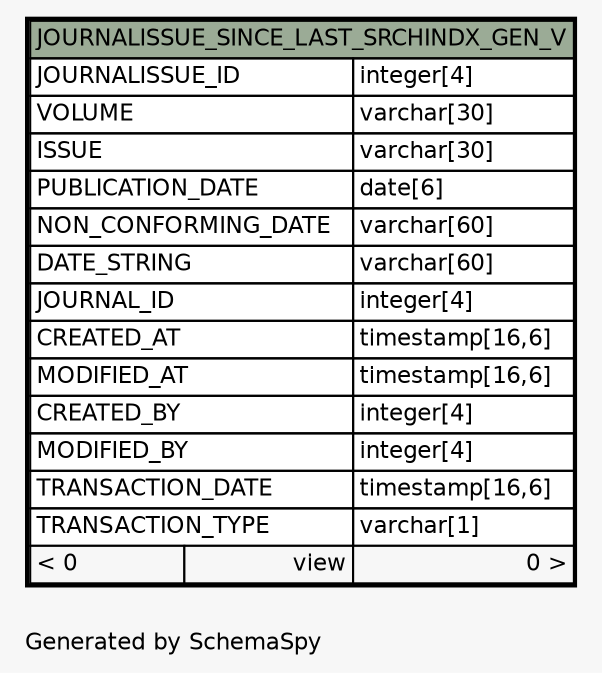 // dot 2.38.0 on Windows 10 10.0
// SchemaSpy rev Unknown
digraph "oneDegreeRelationshipsDiagram" {
  graph [
    rankdir="RL"
    bgcolor="#f7f7f7"
    label="\nGenerated by SchemaSpy"
    labeljust="l"
    nodesep="0.18"
    ranksep="0.46"
    fontname="Helvetica"
    fontsize="11"
  ];
  node [
    fontname="Helvetica"
    fontsize="11"
    shape="plaintext"
  ];
  edge [
    arrowsize="0.8"
  ];
  "JOURNALISSUE_SINCE_LAST_SRCHINDX_GEN_V" [
    label=<
    <TABLE BORDER="2" CELLBORDER="1" CELLSPACING="0" BGCOLOR="#ffffff">
      <TR><TD COLSPAN="3" BGCOLOR="#9bab96" ALIGN="CENTER">JOURNALISSUE_SINCE_LAST_SRCHINDX_GEN_V</TD></TR>
      <TR><TD PORT="JOURNALISSUE_ID" COLSPAN="2" ALIGN="LEFT">JOURNALISSUE_ID</TD><TD PORT="JOURNALISSUE_ID.type" ALIGN="LEFT">integer[4]</TD></TR>
      <TR><TD PORT="VOLUME" COLSPAN="2" ALIGN="LEFT">VOLUME</TD><TD PORT="VOLUME.type" ALIGN="LEFT">varchar[30]</TD></TR>
      <TR><TD PORT="ISSUE" COLSPAN="2" ALIGN="LEFT">ISSUE</TD><TD PORT="ISSUE.type" ALIGN="LEFT">varchar[30]</TD></TR>
      <TR><TD PORT="PUBLICATION_DATE" COLSPAN="2" ALIGN="LEFT">PUBLICATION_DATE</TD><TD PORT="PUBLICATION_DATE.type" ALIGN="LEFT">date[6]</TD></TR>
      <TR><TD PORT="NON_CONFORMING_DATE" COLSPAN="2" ALIGN="LEFT">NON_CONFORMING_DATE</TD><TD PORT="NON_CONFORMING_DATE.type" ALIGN="LEFT">varchar[60]</TD></TR>
      <TR><TD PORT="DATE_STRING" COLSPAN="2" ALIGN="LEFT">DATE_STRING</TD><TD PORT="DATE_STRING.type" ALIGN="LEFT">varchar[60]</TD></TR>
      <TR><TD PORT="JOURNAL_ID" COLSPAN="2" ALIGN="LEFT">JOURNAL_ID</TD><TD PORT="JOURNAL_ID.type" ALIGN="LEFT">integer[4]</TD></TR>
      <TR><TD PORT="CREATED_AT" COLSPAN="2" ALIGN="LEFT">CREATED_AT</TD><TD PORT="CREATED_AT.type" ALIGN="LEFT">timestamp[16,6]</TD></TR>
      <TR><TD PORT="MODIFIED_AT" COLSPAN="2" ALIGN="LEFT">MODIFIED_AT</TD><TD PORT="MODIFIED_AT.type" ALIGN="LEFT">timestamp[16,6]</TD></TR>
      <TR><TD PORT="CREATED_BY" COLSPAN="2" ALIGN="LEFT">CREATED_BY</TD><TD PORT="CREATED_BY.type" ALIGN="LEFT">integer[4]</TD></TR>
      <TR><TD PORT="MODIFIED_BY" COLSPAN="2" ALIGN="LEFT">MODIFIED_BY</TD><TD PORT="MODIFIED_BY.type" ALIGN="LEFT">integer[4]</TD></TR>
      <TR><TD PORT="TRANSACTION_DATE" COLSPAN="2" ALIGN="LEFT">TRANSACTION_DATE</TD><TD PORT="TRANSACTION_DATE.type" ALIGN="LEFT">timestamp[16,6]</TD></TR>
      <TR><TD PORT="TRANSACTION_TYPE" COLSPAN="2" ALIGN="LEFT">TRANSACTION_TYPE</TD><TD PORT="TRANSACTION_TYPE.type" ALIGN="LEFT">varchar[1]</TD></TR>
      <TR><TD ALIGN="LEFT" BGCOLOR="#f7f7f7">&lt; 0</TD><TD ALIGN="RIGHT" BGCOLOR="#f7f7f7">view</TD><TD ALIGN="RIGHT" BGCOLOR="#f7f7f7">0 &gt;</TD></TR>
    </TABLE>>
    URL="JOURNALISSUE_SINCE_LAST_SRCHINDX_GEN_V.html"
    tooltip="JOURNALISSUE_SINCE_LAST_SRCHINDX_GEN_V"
  ];
}
